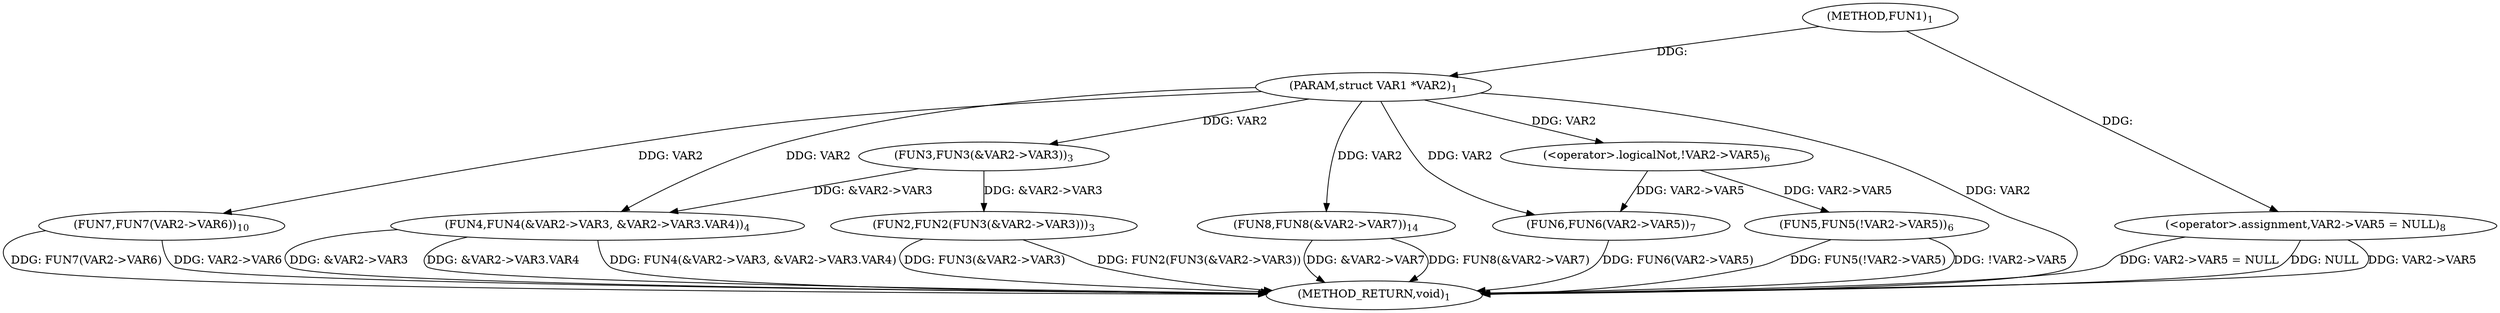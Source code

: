 digraph "FUN1" {  
"8" [label = <(METHOD,FUN1)<SUB>1</SUB>> ]
"51" [label = <(METHOD_RETURN,void)<SUB>1</SUB>> ]
"9" [label = <(PARAM,struct VAR1 *VAR2)<SUB>1</SUB>> ]
"11" [label = <(FUN2,FUN2(FUN3(&amp;VAR2-&gt;VAR3)))<SUB>3</SUB>> ]
"17" [label = <(FUN4,FUN4(&amp;VAR2-&gt;VAR3, &amp;VAR2-&gt;VAR3.VAR4))<SUB>4</SUB>> ]
"28" [label = <(FUN5,FUN5(!VAR2-&gt;VAR5))<SUB>6</SUB>> ]
"33" [label = <(FUN6,FUN6(VAR2-&gt;VAR5))<SUB>7</SUB>> ]
"37" [label = <(&lt;operator&gt;.assignment,VAR2-&gt;VAR5 = NULL)<SUB>8</SUB>> ]
"42" [label = <(FUN7,FUN7(VAR2-&gt;VAR6))<SUB>10</SUB>> ]
"46" [label = <(FUN8,FUN8(&amp;VAR2-&gt;VAR7))<SUB>14</SUB>> ]
"12" [label = <(FUN3,FUN3(&amp;VAR2-&gt;VAR3))<SUB>3</SUB>> ]
"29" [label = <(&lt;operator&gt;.logicalNot,!VAR2-&gt;VAR5)<SUB>6</SUB>> ]
  "9" -> "51"  [ label = "DDG: VAR2"] 
  "11" -> "51"  [ label = "DDG: FUN3(&amp;VAR2-&gt;VAR3)"] 
  "11" -> "51"  [ label = "DDG: FUN2(FUN3(&amp;VAR2-&gt;VAR3))"] 
  "17" -> "51"  [ label = "DDG: &amp;VAR2-&gt;VAR3"] 
  "17" -> "51"  [ label = "DDG: &amp;VAR2-&gt;VAR3.VAR4"] 
  "17" -> "51"  [ label = "DDG: FUN4(&amp;VAR2-&gt;VAR3, &amp;VAR2-&gt;VAR3.VAR4)"] 
  "28" -> "51"  [ label = "DDG: !VAR2-&gt;VAR5"] 
  "28" -> "51"  [ label = "DDG: FUN5(!VAR2-&gt;VAR5)"] 
  "33" -> "51"  [ label = "DDG: FUN6(VAR2-&gt;VAR5)"] 
  "37" -> "51"  [ label = "DDG: VAR2-&gt;VAR5"] 
  "37" -> "51"  [ label = "DDG: VAR2-&gt;VAR5 = NULL"] 
  "42" -> "51"  [ label = "DDG: VAR2-&gt;VAR6"] 
  "42" -> "51"  [ label = "DDG: FUN7(VAR2-&gt;VAR6)"] 
  "46" -> "51"  [ label = "DDG: &amp;VAR2-&gt;VAR7"] 
  "46" -> "51"  [ label = "DDG: FUN8(&amp;VAR2-&gt;VAR7)"] 
  "37" -> "51"  [ label = "DDG: NULL"] 
  "8" -> "9"  [ label = "DDG: "] 
  "8" -> "37"  [ label = "DDG: "] 
  "12" -> "11"  [ label = "DDG: &amp;VAR2-&gt;VAR3"] 
  "12" -> "17"  [ label = "DDG: &amp;VAR2-&gt;VAR3"] 
  "9" -> "17"  [ label = "DDG: VAR2"] 
  "29" -> "28"  [ label = "DDG: VAR2-&gt;VAR5"] 
  "9" -> "33"  [ label = "DDG: VAR2"] 
  "29" -> "33"  [ label = "DDG: VAR2-&gt;VAR5"] 
  "9" -> "42"  [ label = "DDG: VAR2"] 
  "9" -> "46"  [ label = "DDG: VAR2"] 
  "9" -> "12"  [ label = "DDG: VAR2"] 
  "9" -> "29"  [ label = "DDG: VAR2"] 
}
